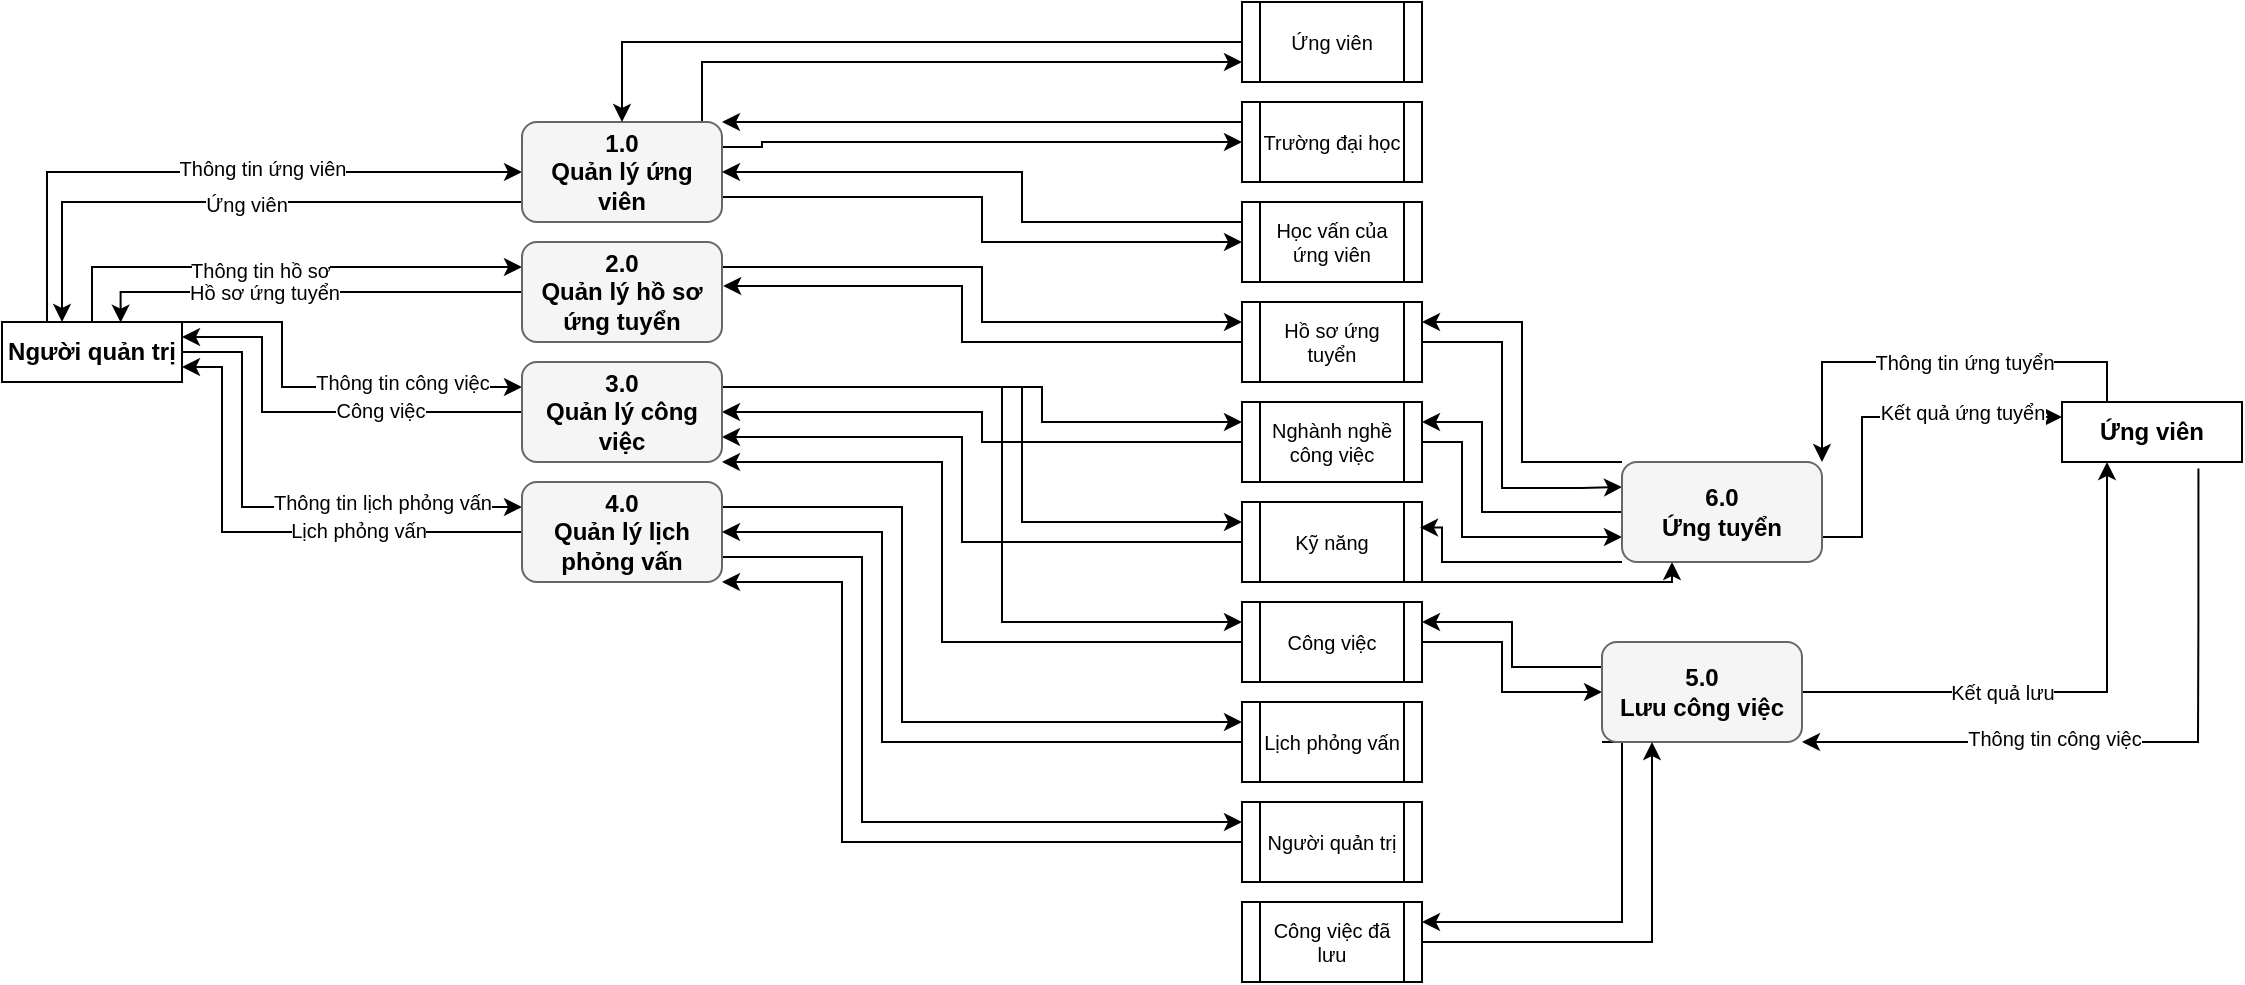 <mxfile version="14.0.1" type="device"><diagram id="dohqvNrMCSnMIFmnpcON" name="Page-1"><mxGraphModel dx="1673" dy="1952" grid="1" gridSize="10" guides="1" tooltips="1" connect="1" arrows="1" fold="1" page="1" pageScale="1" pageWidth="850" pageHeight="1100" math="0" shadow="0"><root><mxCell id="0"/><mxCell id="1" parent="0"/><mxCell id="RmL0PAWRcNMxF24qUd33-5" style="edgeStyle=orthogonalEdgeStyle;rounded=0;orthogonalLoop=1;jettySize=auto;html=1;exitX=0.25;exitY=0;exitDx=0;exitDy=0;entryX=0;entryY=0.5;entryDx=0;entryDy=0;" edge="1" parent="1" source="RmL0PAWRcNMxF24qUd33-2" target="RmL0PAWRcNMxF24qUd33-49"><mxGeometry relative="1" as="geometry"><mxPoint x="52.5" y="105" as="sourcePoint"/><mxPoint x="270" y="33" as="targetPoint"/><Array as="points"><mxPoint x="53" y="45"/></Array></mxGeometry></mxCell><mxCell id="RmL0PAWRcNMxF24qUd33-52" value="Thông tin ứng viên" style="edgeLabel;html=1;align=center;verticalAlign=middle;resizable=0;points=[];fontSize=10;" vertex="1" connectable="0" parent="RmL0PAWRcNMxF24qUd33-5"><mxGeometry x="0.166" y="2" relative="1" as="geometry"><mxPoint as="offset"/></mxGeometry></mxCell><mxCell id="RmL0PAWRcNMxF24qUd33-64" style="edgeStyle=orthogonalEdgeStyle;rounded=0;orthogonalLoop=1;jettySize=auto;html=1;exitX=0.5;exitY=0;exitDx=0;exitDy=0;entryX=0;entryY=0.25;entryDx=0;entryDy=0;fontSize=10;fontColor=#000000;" edge="1" parent="1" source="RmL0PAWRcNMxF24qUd33-2" target="RmL0PAWRcNMxF24qUd33-63"><mxGeometry relative="1" as="geometry"/></mxCell><mxCell id="RmL0PAWRcNMxF24qUd33-65" value="Thông tin hồ sơ" style="edgeLabel;html=1;align=center;verticalAlign=middle;resizable=0;points=[];fontSize=10;fontColor=#000000;" vertex="1" connectable="0" parent="RmL0PAWRcNMxF24qUd33-64"><mxGeometry x="-0.086" y="-1" relative="1" as="geometry"><mxPoint as="offset"/></mxGeometry></mxCell><mxCell id="RmL0PAWRcNMxF24qUd33-74" style="edgeStyle=orthogonalEdgeStyle;rounded=0;orthogonalLoop=1;jettySize=auto;html=1;exitX=1;exitY=0;exitDx=0;exitDy=0;entryX=0;entryY=0.25;entryDx=0;entryDy=0;fontSize=10;fontColor=#000000;" edge="1" parent="1" source="RmL0PAWRcNMxF24qUd33-2" target="RmL0PAWRcNMxF24qUd33-72"><mxGeometry relative="1" as="geometry"><Array as="points"><mxPoint x="170" y="120"/><mxPoint x="170" y="153"/></Array></mxGeometry></mxCell><mxCell id="RmL0PAWRcNMxF24qUd33-75" value="Thông tin công việc" style="edgeLabel;html=1;align=center;verticalAlign=middle;resizable=0;points=[];fontSize=10;fontColor=#000000;" vertex="1" connectable="0" parent="RmL0PAWRcNMxF24qUd33-74"><mxGeometry x="0.291" y="1" relative="1" as="geometry"><mxPoint x="11.72" y="-1.51" as="offset"/></mxGeometry></mxCell><mxCell id="RmL0PAWRcNMxF24qUd33-78" style="edgeStyle=orthogonalEdgeStyle;rounded=0;orthogonalLoop=1;jettySize=auto;html=1;exitX=1;exitY=0.5;exitDx=0;exitDy=0;entryX=0;entryY=0.25;entryDx=0;entryDy=0;fontSize=10;fontColor=#000000;" edge="1" parent="1" source="RmL0PAWRcNMxF24qUd33-2" target="RmL0PAWRcNMxF24qUd33-73"><mxGeometry relative="1" as="geometry"><Array as="points"><mxPoint x="150" y="135"/><mxPoint x="150" y="213"/></Array></mxGeometry></mxCell><mxCell id="RmL0PAWRcNMxF24qUd33-79" value="Thông tin lịch phỏng vấn" style="edgeLabel;html=1;align=center;verticalAlign=middle;resizable=0;points=[];fontSize=10;fontColor=#000000;" vertex="1" connectable="0" parent="RmL0PAWRcNMxF24qUd33-78"><mxGeometry x="0.278" relative="1" as="geometry"><mxPoint x="19.52" y="-2.51" as="offset"/></mxGeometry></mxCell><mxCell id="RmL0PAWRcNMxF24qUd33-2" value="Người quản trị" style="rounded=0;whiteSpace=wrap;html=1;strokeWidth=1;fontStyle=1" vertex="1" parent="1"><mxGeometry x="30" y="120" width="90" height="30" as="geometry"/></mxCell><mxCell id="RmL0PAWRcNMxF24qUd33-102" style="edgeStyle=orthogonalEdgeStyle;rounded=0;orthogonalLoop=1;jettySize=auto;html=1;fontSize=10;fontColor=#000000;entryX=1;entryY=1;entryDx=0;entryDy=0;exitX=0.758;exitY=1.107;exitDx=0;exitDy=0;exitPerimeter=0;" edge="1" parent="1" source="RmL0PAWRcNMxF24qUd33-4" target="RmL0PAWRcNMxF24qUd33-98"><mxGeometry relative="1" as="geometry"><mxPoint x="1150" y="210" as="sourcePoint"/><mxPoint x="950" y="340" as="targetPoint"/><Array as="points"><mxPoint x="1128" y="270"/><mxPoint x="1128" y="330"/></Array></mxGeometry></mxCell><mxCell id="RmL0PAWRcNMxF24qUd33-103" value="Thông tin công việc" style="edgeLabel;html=1;align=center;verticalAlign=middle;resizable=0;points=[];fontSize=10;fontColor=#000000;" vertex="1" connectable="0" parent="RmL0PAWRcNMxF24qUd33-102"><mxGeometry x="0.396" relative="1" as="geometry"><mxPoint x="24.05" y="-2.51" as="offset"/></mxGeometry></mxCell><mxCell id="RmL0PAWRcNMxF24qUd33-106" style="edgeStyle=orthogonalEdgeStyle;rounded=0;orthogonalLoop=1;jettySize=auto;html=1;exitX=0.25;exitY=0;exitDx=0;exitDy=0;fontSize=10;fontColor=#000000;entryX=1;entryY=0;entryDx=0;entryDy=0;" edge="1" parent="1" source="RmL0PAWRcNMxF24qUd33-4" target="RmL0PAWRcNMxF24qUd33-99"><mxGeometry relative="1" as="geometry"><mxPoint x="970" y="175" as="targetPoint"/></mxGeometry></mxCell><mxCell id="RmL0PAWRcNMxF24qUd33-107" value="Thông tin ứng tuyển" style="edgeLabel;html=1;align=center;verticalAlign=middle;resizable=0;points=[];fontSize=10;fontColor=#000000;" vertex="1" connectable="0" parent="RmL0PAWRcNMxF24qUd33-106"><mxGeometry x="0.249" y="-1" relative="1" as="geometry"><mxPoint x="40.28" y="1" as="offset"/></mxGeometry></mxCell><mxCell id="RmL0PAWRcNMxF24qUd33-4" value="Ứng viên" style="rounded=0;whiteSpace=wrap;html=1;strokeWidth=1;fontStyle=1;fontSize=12;" vertex="1" parent="1"><mxGeometry x="1060" y="160" width="90" height="30" as="geometry"/></mxCell><mxCell id="RmL0PAWRcNMxF24qUd33-50" style="edgeStyle=orthogonalEdgeStyle;rounded=0;orthogonalLoop=1;jettySize=auto;html=1;exitX=0;exitY=0.5;exitDx=0;exitDy=0;fontSize=12;" edge="1" parent="1" source="RmL0PAWRcNMxF24qUd33-49"><mxGeometry relative="1" as="geometry"><mxPoint x="60" y="120" as="targetPoint"/><Array as="points"><mxPoint x="290" y="60"/><mxPoint x="60" y="60"/></Array></mxGeometry></mxCell><mxCell id="RmL0PAWRcNMxF24qUd33-51" value="Ứng viên" style="edgeLabel;html=1;align=center;verticalAlign=middle;resizable=0;points=[];fontSize=10;" vertex="1" connectable="0" parent="RmL0PAWRcNMxF24qUd33-50"><mxGeometry x="0.005" y="1" relative="1" as="geometry"><mxPoint as="offset"/></mxGeometry></mxCell><mxCell id="RmL0PAWRcNMxF24qUd33-57" style="edgeStyle=orthogonalEdgeStyle;rounded=0;orthogonalLoop=1;jettySize=auto;html=1;exitX=0.75;exitY=0;exitDx=0;exitDy=0;entryX=0;entryY=0.75;entryDx=0;entryDy=0;fontSize=10;" edge="1" parent="1" source="RmL0PAWRcNMxF24qUd33-49" target="RmL0PAWRcNMxF24qUd33-53"><mxGeometry relative="1" as="geometry"><Array as="points"><mxPoint x="380" y="-10"/></Array></mxGeometry></mxCell><mxCell id="RmL0PAWRcNMxF24qUd33-60" style="edgeStyle=orthogonalEdgeStyle;rounded=0;orthogonalLoop=1;jettySize=auto;html=1;exitX=1;exitY=0.25;exitDx=0;exitDy=0;entryX=0;entryY=0.5;entryDx=0;entryDy=0;fontSize=10;" edge="1" parent="1" source="RmL0PAWRcNMxF24qUd33-49" target="RmL0PAWRcNMxF24qUd33-55"><mxGeometry relative="1" as="geometry"><Array as="points"><mxPoint x="410" y="33"/><mxPoint x="410" y="30"/></Array></mxGeometry></mxCell><mxCell id="RmL0PAWRcNMxF24qUd33-62" style="edgeStyle=orthogonalEdgeStyle;rounded=0;orthogonalLoop=1;jettySize=auto;html=1;exitX=1;exitY=0.75;exitDx=0;exitDy=0;entryX=0;entryY=0.5;entryDx=0;entryDy=0;fontSize=10;" edge="1" parent="1" source="RmL0PAWRcNMxF24qUd33-49" target="RmL0PAWRcNMxF24qUd33-56"><mxGeometry relative="1" as="geometry"><Array as="points"><mxPoint x="520" y="57"/><mxPoint x="520" y="80"/></Array></mxGeometry></mxCell><mxCell id="RmL0PAWRcNMxF24qUd33-49" value="1.0&lt;br&gt;Quản lý ứng viên" style="rounded=1;whiteSpace=wrap;html=1;labelBackgroundColor=none;strokeColor=#666666;strokeWidth=1;fontSize=12;fillColor=#f5f5f5;fontStyle=1;" vertex="1" parent="1"><mxGeometry x="290" y="20" width="100" height="50" as="geometry"/></mxCell><mxCell id="RmL0PAWRcNMxF24qUd33-58" style="edgeStyle=orthogonalEdgeStyle;rounded=0;orthogonalLoop=1;jettySize=auto;html=1;fontSize=10;exitX=0;exitY=0.5;exitDx=0;exitDy=0;entryX=0.5;entryY=0;entryDx=0;entryDy=0;" edge="1" parent="1" source="RmL0PAWRcNMxF24qUd33-53" target="RmL0PAWRcNMxF24qUd33-49"><mxGeometry relative="1" as="geometry"><mxPoint x="590" y="-30" as="sourcePoint"/><mxPoint x="360" y="-60" as="targetPoint"/><Array as="points"><mxPoint x="340" y="-20"/></Array></mxGeometry></mxCell><mxCell id="RmL0PAWRcNMxF24qUd33-53" value="Ứng viên" style="shape=process;whiteSpace=wrap;html=1;backgroundOutline=1;labelBackgroundColor=none;strokeColor=#000000;strokeWidth=1;gradientColor=none;fontSize=10;" vertex="1" parent="1"><mxGeometry x="650" y="-40" width="90" height="40" as="geometry"/></mxCell><mxCell id="RmL0PAWRcNMxF24qUd33-59" style="edgeStyle=orthogonalEdgeStyle;rounded=0;orthogonalLoop=1;jettySize=auto;html=1;exitX=0;exitY=0.25;exitDx=0;exitDy=0;entryX=1;entryY=0;entryDx=0;entryDy=0;fontSize=10;" edge="1" parent="1" source="RmL0PAWRcNMxF24qUd33-55" target="RmL0PAWRcNMxF24qUd33-49"><mxGeometry relative="1" as="geometry"><Array as="points"><mxPoint x="630" y="20"/><mxPoint x="630" y="20"/></Array></mxGeometry></mxCell><mxCell id="RmL0PAWRcNMxF24qUd33-55" value="Trường đại học" style="shape=process;whiteSpace=wrap;html=1;backgroundOutline=1;labelBackgroundColor=none;strokeColor=#000000;strokeWidth=1;gradientColor=none;fontSize=10;" vertex="1" parent="1"><mxGeometry x="650" y="10" width="90" height="40" as="geometry"/></mxCell><mxCell id="RmL0PAWRcNMxF24qUd33-61" style="edgeStyle=orthogonalEdgeStyle;rounded=0;orthogonalLoop=1;jettySize=auto;html=1;exitX=0;exitY=0.25;exitDx=0;exitDy=0;entryX=1;entryY=0.5;entryDx=0;entryDy=0;fontSize=10;" edge="1" parent="1" source="RmL0PAWRcNMxF24qUd33-56" target="RmL0PAWRcNMxF24qUd33-49"><mxGeometry relative="1" as="geometry"><Array as="points"><mxPoint x="540" y="70"/><mxPoint x="540" y="45"/></Array></mxGeometry></mxCell><mxCell id="RmL0PAWRcNMxF24qUd33-56" value="Học vấn của ứng viên" style="shape=process;whiteSpace=wrap;html=1;backgroundOutline=1;labelBackgroundColor=none;strokeColor=#000000;strokeWidth=1;gradientColor=none;fontSize=10;" vertex="1" parent="1"><mxGeometry x="650" y="60" width="90" height="40" as="geometry"/></mxCell><mxCell id="RmL0PAWRcNMxF24qUd33-66" style="edgeStyle=orthogonalEdgeStyle;rounded=0;orthogonalLoop=1;jettySize=auto;html=1;exitX=0;exitY=0.5;exitDx=0;exitDy=0;entryX=0.659;entryY=0.01;entryDx=0;entryDy=0;entryPerimeter=0;fontSize=10;fontColor=#000000;" edge="1" parent="1" source="RmL0PAWRcNMxF24qUd33-63" target="RmL0PAWRcNMxF24qUd33-2"><mxGeometry relative="1" as="geometry"><Array as="points"><mxPoint x="89" y="105"/></Array></mxGeometry></mxCell><mxCell id="RmL0PAWRcNMxF24qUd33-67" value="Hồ sơ ứng tuyển" style="edgeLabel;html=1;align=center;verticalAlign=middle;resizable=0;points=[];fontSize=10;fontColor=#000000;" vertex="1" connectable="0" parent="RmL0PAWRcNMxF24qUd33-66"><mxGeometry x="0.194" relative="1" as="geometry"><mxPoint as="offset"/></mxGeometry></mxCell><mxCell id="RmL0PAWRcNMxF24qUd33-82" style="edgeStyle=orthogonalEdgeStyle;rounded=0;orthogonalLoop=1;jettySize=auto;html=1;exitX=1;exitY=0.25;exitDx=0;exitDy=0;entryX=0;entryY=0.25;entryDx=0;entryDy=0;fontSize=10;fontColor=#000000;" edge="1" parent="1" source="RmL0PAWRcNMxF24qUd33-63" target="RmL0PAWRcNMxF24qUd33-68"><mxGeometry relative="1" as="geometry"/></mxCell><mxCell id="RmL0PAWRcNMxF24qUd33-63" value="2.0&lt;br&gt;Quản lý hồ sơ ứng tuyển" style="rounded=1;whiteSpace=wrap;html=1;labelBackgroundColor=none;strokeColor=#666666;strokeWidth=1;fontSize=12;fillColor=#f5f5f5;fontStyle=1;" vertex="1" parent="1"><mxGeometry x="290" y="80" width="100" height="50" as="geometry"/></mxCell><mxCell id="RmL0PAWRcNMxF24qUd33-83" style="edgeStyle=orthogonalEdgeStyle;rounded=0;orthogonalLoop=1;jettySize=auto;html=1;exitX=0;exitY=0.5;exitDx=0;exitDy=0;entryX=1.006;entryY=0.44;entryDx=0;entryDy=0;entryPerimeter=0;fontSize=10;fontColor=#000000;" edge="1" parent="1" source="RmL0PAWRcNMxF24qUd33-68" target="RmL0PAWRcNMxF24qUd33-63"><mxGeometry relative="1" as="geometry"><Array as="points"><mxPoint x="510" y="130"/><mxPoint x="510" y="102"/></Array></mxGeometry></mxCell><mxCell id="RmL0PAWRcNMxF24qUd33-111" style="edgeStyle=orthogonalEdgeStyle;rounded=0;orthogonalLoop=1;jettySize=auto;html=1;exitX=1;exitY=0.5;exitDx=0;exitDy=0;fontSize=10;fontColor=#000000;entryX=0;entryY=0.25;entryDx=0;entryDy=0;" edge="1" parent="1" source="RmL0PAWRcNMxF24qUd33-68" target="RmL0PAWRcNMxF24qUd33-99"><mxGeometry relative="1" as="geometry"><mxPoint x="820" y="210" as="targetPoint"/><Array as="points"><mxPoint x="780" y="130"/><mxPoint x="780" y="203"/><mxPoint x="820" y="203"/></Array></mxGeometry></mxCell><mxCell id="RmL0PAWRcNMxF24qUd33-68" value="Hồ sơ ứng tuyển" style="shape=process;whiteSpace=wrap;html=1;backgroundOutline=1;labelBackgroundColor=none;strokeColor=#000000;strokeWidth=1;gradientColor=none;fontSize=10;" vertex="1" parent="1"><mxGeometry x="650" y="110" width="90" height="40" as="geometry"/></mxCell><mxCell id="RmL0PAWRcNMxF24qUd33-85" style="edgeStyle=orthogonalEdgeStyle;rounded=0;orthogonalLoop=1;jettySize=auto;html=1;exitX=0;exitY=0.5;exitDx=0;exitDy=0;entryX=1;entryY=0.5;entryDx=0;entryDy=0;fontSize=10;fontColor=#000000;" edge="1" parent="1" source="RmL0PAWRcNMxF24qUd33-69" target="RmL0PAWRcNMxF24qUd33-72"><mxGeometry relative="1" as="geometry"><Array as="points"><mxPoint x="520" y="180"/><mxPoint x="520" y="165"/></Array></mxGeometry></mxCell><mxCell id="RmL0PAWRcNMxF24qUd33-114" style="edgeStyle=orthogonalEdgeStyle;rounded=0;orthogonalLoop=1;jettySize=auto;html=1;exitX=1;exitY=0.5;exitDx=0;exitDy=0;entryX=0;entryY=0.75;entryDx=0;entryDy=0;fontSize=10;fontColor=#000000;" edge="1" parent="1" source="RmL0PAWRcNMxF24qUd33-69" target="RmL0PAWRcNMxF24qUd33-99"><mxGeometry relative="1" as="geometry"><Array as="points"><mxPoint x="760" y="180"/><mxPoint x="760" y="228"/></Array></mxGeometry></mxCell><mxCell id="RmL0PAWRcNMxF24qUd33-69" value="Nghành nghề công việc" style="shape=process;whiteSpace=wrap;html=1;backgroundOutline=1;labelBackgroundColor=none;strokeColor=#000000;strokeWidth=1;gradientColor=none;fontSize=10;" vertex="1" parent="1"><mxGeometry x="650" y="160" width="90" height="40" as="geometry"/></mxCell><mxCell id="RmL0PAWRcNMxF24qUd33-90" style="edgeStyle=orthogonalEdgeStyle;rounded=0;orthogonalLoop=1;jettySize=auto;html=1;exitX=0;exitY=0.5;exitDx=0;exitDy=0;entryX=1;entryY=0.75;entryDx=0;entryDy=0;fontSize=10;fontColor=#000000;" edge="1" parent="1" source="RmL0PAWRcNMxF24qUd33-70" target="RmL0PAWRcNMxF24qUd33-72"><mxGeometry relative="1" as="geometry"><Array as="points"><mxPoint x="510" y="230"/><mxPoint x="510" y="178"/></Array></mxGeometry></mxCell><mxCell id="RmL0PAWRcNMxF24qUd33-116" style="edgeStyle=orthogonalEdgeStyle;rounded=0;orthogonalLoop=1;jettySize=auto;html=1;exitX=1;exitY=1;exitDx=0;exitDy=0;entryX=0.25;entryY=1;entryDx=0;entryDy=0;fontSize=10;fontColor=#000000;" edge="1" parent="1" source="RmL0PAWRcNMxF24qUd33-70" target="RmL0PAWRcNMxF24qUd33-99"><mxGeometry relative="1" as="geometry"><Array as="points"><mxPoint x="865" y="250"/></Array></mxGeometry></mxCell><mxCell id="RmL0PAWRcNMxF24qUd33-70" value="Kỹ năng" style="shape=process;whiteSpace=wrap;html=1;backgroundOutline=1;labelBackgroundColor=none;strokeColor=#000000;strokeWidth=1;gradientColor=none;fontSize=10;" vertex="1" parent="1"><mxGeometry x="650" y="210" width="90" height="40" as="geometry"/></mxCell><mxCell id="RmL0PAWRcNMxF24qUd33-91" style="edgeStyle=orthogonalEdgeStyle;rounded=0;orthogonalLoop=1;jettySize=auto;html=1;exitX=0;exitY=0.5;exitDx=0;exitDy=0;entryX=1;entryY=1;entryDx=0;entryDy=0;fontSize=10;fontColor=#000000;" edge="1" parent="1" source="RmL0PAWRcNMxF24qUd33-71" target="RmL0PAWRcNMxF24qUd33-72"><mxGeometry relative="1" as="geometry"><Array as="points"><mxPoint x="500" y="280"/><mxPoint x="500" y="190"/></Array></mxGeometry></mxCell><mxCell id="RmL0PAWRcNMxF24qUd33-119" value="" style="edgeStyle=orthogonalEdgeStyle;rounded=0;orthogonalLoop=1;jettySize=auto;html=1;fontSize=10;fontColor=#000000;" edge="1" parent="1" source="RmL0PAWRcNMxF24qUd33-71" target="RmL0PAWRcNMxF24qUd33-98"><mxGeometry relative="1" as="geometry"><Array as="points"><mxPoint x="780" y="280"/><mxPoint x="780" y="305"/></Array></mxGeometry></mxCell><mxCell id="RmL0PAWRcNMxF24qUd33-71" value="Công việc" style="shape=process;whiteSpace=wrap;html=1;backgroundOutline=1;labelBackgroundColor=none;strokeColor=#000000;strokeWidth=1;gradientColor=none;fontSize=10;" vertex="1" parent="1"><mxGeometry x="650" y="260" width="90" height="40" as="geometry"/></mxCell><mxCell id="RmL0PAWRcNMxF24qUd33-76" style="edgeStyle=orthogonalEdgeStyle;rounded=0;orthogonalLoop=1;jettySize=auto;html=1;exitX=0;exitY=0.5;exitDx=0;exitDy=0;entryX=1;entryY=0.25;entryDx=0;entryDy=0;fontSize=10;fontColor=#000000;" edge="1" parent="1" source="RmL0PAWRcNMxF24qUd33-72" target="RmL0PAWRcNMxF24qUd33-2"><mxGeometry relative="1" as="geometry"><Array as="points"><mxPoint x="160" y="165"/><mxPoint x="160" y="128"/></Array></mxGeometry></mxCell><mxCell id="RmL0PAWRcNMxF24qUd33-77" value="Công việc" style="edgeLabel;html=1;align=center;verticalAlign=middle;resizable=0;points=[];fontSize=10;fontColor=#000000;" vertex="1" connectable="0" parent="RmL0PAWRcNMxF24qUd33-76"><mxGeometry x="-0.312" y="-1" relative="1" as="geometry"><mxPoint as="offset"/></mxGeometry></mxCell><mxCell id="RmL0PAWRcNMxF24qUd33-84" style="edgeStyle=orthogonalEdgeStyle;rounded=0;orthogonalLoop=1;jettySize=auto;html=1;exitX=1;exitY=0.25;exitDx=0;exitDy=0;entryX=0;entryY=0.25;entryDx=0;entryDy=0;fontSize=10;fontColor=#000000;" edge="1" parent="1" source="RmL0PAWRcNMxF24qUd33-72" target="RmL0PAWRcNMxF24qUd33-69"><mxGeometry relative="1" as="geometry"><Array as="points"><mxPoint x="550" y="153"/><mxPoint x="550" y="170"/></Array></mxGeometry></mxCell><mxCell id="RmL0PAWRcNMxF24qUd33-87" style="edgeStyle=orthogonalEdgeStyle;rounded=0;orthogonalLoop=1;jettySize=auto;html=1;exitX=1;exitY=0.25;exitDx=0;exitDy=0;entryX=0;entryY=0.25;entryDx=0;entryDy=0;fontSize=10;fontColor=#000000;" edge="1" parent="1" source="RmL0PAWRcNMxF24qUd33-72" target="RmL0PAWRcNMxF24qUd33-70"><mxGeometry relative="1" as="geometry"><Array as="points"><mxPoint x="540" y="153"/><mxPoint x="540" y="220"/></Array></mxGeometry></mxCell><mxCell id="RmL0PAWRcNMxF24qUd33-88" style="edgeStyle=orthogonalEdgeStyle;rounded=0;orthogonalLoop=1;jettySize=auto;html=1;exitX=1;exitY=0.25;exitDx=0;exitDy=0;entryX=0;entryY=0.25;entryDx=0;entryDy=0;fontSize=10;fontColor=#000000;" edge="1" parent="1" source="RmL0PAWRcNMxF24qUd33-72" target="RmL0PAWRcNMxF24qUd33-71"><mxGeometry relative="1" as="geometry"><Array as="points"><mxPoint x="530" y="153"/><mxPoint x="530" y="270"/></Array></mxGeometry></mxCell><mxCell id="RmL0PAWRcNMxF24qUd33-72" value="3.0&lt;br&gt;Quản lý công việc" style="rounded=1;whiteSpace=wrap;html=1;labelBackgroundColor=none;strokeColor=#666666;strokeWidth=1;fontSize=12;fillColor=#f5f5f5;fontStyle=1;" vertex="1" parent="1"><mxGeometry x="290" y="140" width="100" height="50" as="geometry"/></mxCell><mxCell id="RmL0PAWRcNMxF24qUd33-80" style="edgeStyle=orthogonalEdgeStyle;rounded=0;orthogonalLoop=1;jettySize=auto;html=1;exitX=0;exitY=0.5;exitDx=0;exitDy=0;entryX=1;entryY=0.75;entryDx=0;entryDy=0;fontSize=10;fontColor=#000000;" edge="1" parent="1" source="RmL0PAWRcNMxF24qUd33-73" target="RmL0PAWRcNMxF24qUd33-2"><mxGeometry relative="1" as="geometry"><Array as="points"><mxPoint x="140" y="225"/><mxPoint x="140" y="143"/></Array></mxGeometry></mxCell><mxCell id="RmL0PAWRcNMxF24qUd33-81" value="Lịch phỏng vấn" style="edgeLabel;html=1;align=center;verticalAlign=middle;resizable=0;points=[];fontSize=10;fontColor=#000000;" vertex="1" connectable="0" parent="RmL0PAWRcNMxF24qUd33-80"><mxGeometry x="-0.349" y="-1" relative="1" as="geometry"><mxPoint as="offset"/></mxGeometry></mxCell><mxCell id="RmL0PAWRcNMxF24qUd33-94" style="edgeStyle=orthogonalEdgeStyle;rounded=0;orthogonalLoop=1;jettySize=auto;html=1;exitX=1;exitY=0.25;exitDx=0;exitDy=0;entryX=0;entryY=0.25;entryDx=0;entryDy=0;fontSize=10;fontColor=#000000;" edge="1" parent="1" source="RmL0PAWRcNMxF24qUd33-73" target="RmL0PAWRcNMxF24qUd33-92"><mxGeometry relative="1" as="geometry"><Array as="points"><mxPoint x="480" y="213"/><mxPoint x="480" y="320"/></Array></mxGeometry></mxCell><mxCell id="RmL0PAWRcNMxF24qUd33-96" style="edgeStyle=orthogonalEdgeStyle;rounded=0;orthogonalLoop=1;jettySize=auto;html=1;exitX=1;exitY=0.75;exitDx=0;exitDy=0;entryX=0;entryY=0.25;entryDx=0;entryDy=0;fontSize=10;fontColor=#000000;" edge="1" parent="1" source="RmL0PAWRcNMxF24qUd33-73" target="RmL0PAWRcNMxF24qUd33-93"><mxGeometry relative="1" as="geometry"><Array as="points"><mxPoint x="460" y="238"/><mxPoint x="460" y="370"/></Array></mxGeometry></mxCell><mxCell id="RmL0PAWRcNMxF24qUd33-73" value="4.0&lt;br&gt;Quản lý lịch phỏng vấn" style="rounded=1;whiteSpace=wrap;html=1;labelBackgroundColor=none;strokeColor=#666666;strokeWidth=1;fontSize=12;fillColor=#f5f5f5;fontStyle=1;" vertex="1" parent="1"><mxGeometry x="290" y="200" width="100" height="50" as="geometry"/></mxCell><mxCell id="RmL0PAWRcNMxF24qUd33-95" style="edgeStyle=orthogonalEdgeStyle;rounded=0;orthogonalLoop=1;jettySize=auto;html=1;exitX=0;exitY=0.5;exitDx=0;exitDy=0;fontSize=10;fontColor=#000000;entryX=1;entryY=0.5;entryDx=0;entryDy=0;" edge="1" parent="1" source="RmL0PAWRcNMxF24qUd33-92" target="RmL0PAWRcNMxF24qUd33-73"><mxGeometry relative="1" as="geometry"><mxPoint x="420" y="238" as="targetPoint"/><Array as="points"><mxPoint x="470" y="330"/><mxPoint x="470" y="225"/></Array></mxGeometry></mxCell><mxCell id="RmL0PAWRcNMxF24qUd33-92" value="Lịch phỏng vấn" style="shape=process;whiteSpace=wrap;html=1;backgroundOutline=1;labelBackgroundColor=none;strokeColor=#000000;strokeWidth=1;gradientColor=none;fontSize=10;" vertex="1" parent="1"><mxGeometry x="650" y="310" width="90" height="40" as="geometry"/></mxCell><mxCell id="RmL0PAWRcNMxF24qUd33-97" style="edgeStyle=orthogonalEdgeStyle;rounded=0;orthogonalLoop=1;jettySize=auto;html=1;exitX=0;exitY=0.5;exitDx=0;exitDy=0;entryX=1;entryY=1;entryDx=0;entryDy=0;fontSize=10;fontColor=#000000;" edge="1" parent="1" source="RmL0PAWRcNMxF24qUd33-93" target="RmL0PAWRcNMxF24qUd33-73"><mxGeometry relative="1" as="geometry"><Array as="points"><mxPoint x="450" y="380"/><mxPoint x="450" y="250"/></Array></mxGeometry></mxCell><mxCell id="RmL0PAWRcNMxF24qUd33-93" value="Người quản trị" style="shape=process;whiteSpace=wrap;html=1;backgroundOutline=1;labelBackgroundColor=none;strokeColor=#000000;strokeWidth=1;gradientColor=none;fontSize=10;" vertex="1" parent="1"><mxGeometry x="650" y="360" width="90" height="40" as="geometry"/></mxCell><mxCell id="RmL0PAWRcNMxF24qUd33-104" style="edgeStyle=orthogonalEdgeStyle;rounded=0;orthogonalLoop=1;jettySize=auto;html=1;exitX=1;exitY=0.5;exitDx=0;exitDy=0;fontSize=10;fontColor=#000000;entryX=0.25;entryY=1;entryDx=0;entryDy=0;" edge="1" parent="1" source="RmL0PAWRcNMxF24qUd33-98" target="RmL0PAWRcNMxF24qUd33-4"><mxGeometry relative="1" as="geometry"><mxPoint x="1040" y="280" as="targetPoint"/></mxGeometry></mxCell><mxCell id="RmL0PAWRcNMxF24qUd33-105" value="Kết quả lưu" style="edgeLabel;html=1;align=center;verticalAlign=middle;resizable=0;points=[];fontSize=10;fontColor=#000000;" vertex="1" connectable="0" parent="RmL0PAWRcNMxF24qUd33-104"><mxGeometry x="-0.027" y="1" relative="1" as="geometry"><mxPoint x="-30" y="1" as="offset"/></mxGeometry></mxCell><mxCell id="RmL0PAWRcNMxF24qUd33-118" style="edgeStyle=orthogonalEdgeStyle;rounded=0;orthogonalLoop=1;jettySize=auto;html=1;exitX=0;exitY=0.25;exitDx=0;exitDy=0;entryX=1;entryY=0.25;entryDx=0;entryDy=0;fontSize=10;fontColor=#000000;" edge="1" parent="1" source="RmL0PAWRcNMxF24qUd33-98" target="RmL0PAWRcNMxF24qUd33-71"><mxGeometry relative="1" as="geometry"/></mxCell><mxCell id="RmL0PAWRcNMxF24qUd33-120" style="edgeStyle=orthogonalEdgeStyle;rounded=0;orthogonalLoop=1;jettySize=auto;html=1;exitX=0;exitY=1;exitDx=0;exitDy=0;entryX=1;entryY=0.25;entryDx=0;entryDy=0;fontSize=10;fontColor=#000000;" edge="1" parent="1" source="RmL0PAWRcNMxF24qUd33-98" target="RmL0PAWRcNMxF24qUd33-117"><mxGeometry relative="1" as="geometry"><Array as="points"><mxPoint x="840" y="330"/><mxPoint x="840" y="420"/></Array></mxGeometry></mxCell><mxCell id="RmL0PAWRcNMxF24qUd33-98" value="5.0&lt;br&gt;Lưu công việc" style="rounded=1;whiteSpace=wrap;html=1;labelBackgroundColor=none;strokeColor=#666666;strokeWidth=1;fontSize=12;fillColor=#f5f5f5;fontStyle=1;" vertex="1" parent="1"><mxGeometry x="830" y="280" width="100" height="50" as="geometry"/></mxCell><mxCell id="RmL0PAWRcNMxF24qUd33-108" style="edgeStyle=orthogonalEdgeStyle;rounded=0;orthogonalLoop=1;jettySize=auto;html=1;exitX=1;exitY=0.75;exitDx=0;exitDy=0;entryX=0;entryY=0.25;entryDx=0;entryDy=0;fontSize=10;fontColor=#000000;" edge="1" parent="1" source="RmL0PAWRcNMxF24qUd33-99" target="RmL0PAWRcNMxF24qUd33-4"><mxGeometry relative="1" as="geometry"><Array as="points"><mxPoint x="960" y="228"/><mxPoint x="960" y="168"/></Array></mxGeometry></mxCell><mxCell id="RmL0PAWRcNMxF24qUd33-109" value="Kết quả ứng tuyển" style="edgeLabel;html=1;align=center;verticalAlign=middle;resizable=0;points=[];fontSize=10;fontColor=#000000;" vertex="1" connectable="0" parent="RmL0PAWRcNMxF24qUd33-108"><mxGeometry x="-0.273" relative="1" as="geometry"><mxPoint x="50" y="-16.92" as="offset"/></mxGeometry></mxCell><mxCell id="RmL0PAWRcNMxF24qUd33-110" style="edgeStyle=orthogonalEdgeStyle;rounded=0;orthogonalLoop=1;jettySize=auto;html=1;exitX=0;exitY=0;exitDx=0;exitDy=0;entryX=1;entryY=0.25;entryDx=0;entryDy=0;fontSize=10;fontColor=#000000;" edge="1" parent="1" source="RmL0PAWRcNMxF24qUd33-99" target="RmL0PAWRcNMxF24qUd33-68"><mxGeometry relative="1" as="geometry"><Array as="points"><mxPoint x="790" y="190"/><mxPoint x="790" y="120"/></Array></mxGeometry></mxCell><mxCell id="RmL0PAWRcNMxF24qUd33-113" style="edgeStyle=orthogonalEdgeStyle;rounded=0;orthogonalLoop=1;jettySize=auto;html=1;exitX=0;exitY=0.5;exitDx=0;exitDy=0;entryX=1;entryY=0.25;entryDx=0;entryDy=0;fontSize=10;fontColor=#000000;" edge="1" parent="1" source="RmL0PAWRcNMxF24qUd33-99" target="RmL0PAWRcNMxF24qUd33-69"><mxGeometry relative="1" as="geometry"><Array as="points"><mxPoint x="770" y="215"/><mxPoint x="770" y="170"/></Array></mxGeometry></mxCell><mxCell id="RmL0PAWRcNMxF24qUd33-115" style="edgeStyle=orthogonalEdgeStyle;rounded=0;orthogonalLoop=1;jettySize=auto;html=1;exitX=0;exitY=1;exitDx=0;exitDy=0;fontSize=10;fontColor=#000000;entryX=0.989;entryY=0.32;entryDx=0;entryDy=0;entryPerimeter=0;" edge="1" parent="1" source="RmL0PAWRcNMxF24qUd33-99" target="RmL0PAWRcNMxF24qUd33-70"><mxGeometry relative="1" as="geometry"><mxPoint x="750" y="250" as="targetPoint"/><Array as="points"><mxPoint x="750" y="240"/><mxPoint x="750" y="223"/></Array></mxGeometry></mxCell><mxCell id="RmL0PAWRcNMxF24qUd33-99" value="6.0&lt;br&gt;Ứng tuyển" style="rounded=1;whiteSpace=wrap;html=1;labelBackgroundColor=none;strokeColor=#666666;strokeWidth=1;fontSize=12;fillColor=#f5f5f5;fontStyle=1;" vertex="1" parent="1"><mxGeometry x="840" y="190" width="100" height="50" as="geometry"/></mxCell><mxCell id="RmL0PAWRcNMxF24qUd33-121" style="edgeStyle=orthogonalEdgeStyle;rounded=0;orthogonalLoop=1;jettySize=auto;html=1;exitX=1;exitY=0.5;exitDx=0;exitDy=0;entryX=0.25;entryY=1;entryDx=0;entryDy=0;fontSize=10;fontColor=#000000;" edge="1" parent="1" source="RmL0PAWRcNMxF24qUd33-117" target="RmL0PAWRcNMxF24qUd33-98"><mxGeometry relative="1" as="geometry"/></mxCell><mxCell id="RmL0PAWRcNMxF24qUd33-117" value="Công việc đã lưu" style="shape=process;whiteSpace=wrap;html=1;backgroundOutline=1;labelBackgroundColor=none;strokeColor=#000000;strokeWidth=1;gradientColor=none;fontSize=10;" vertex="1" parent="1"><mxGeometry x="650" y="410" width="90" height="40" as="geometry"/></mxCell></root></mxGraphModel></diagram></mxfile>